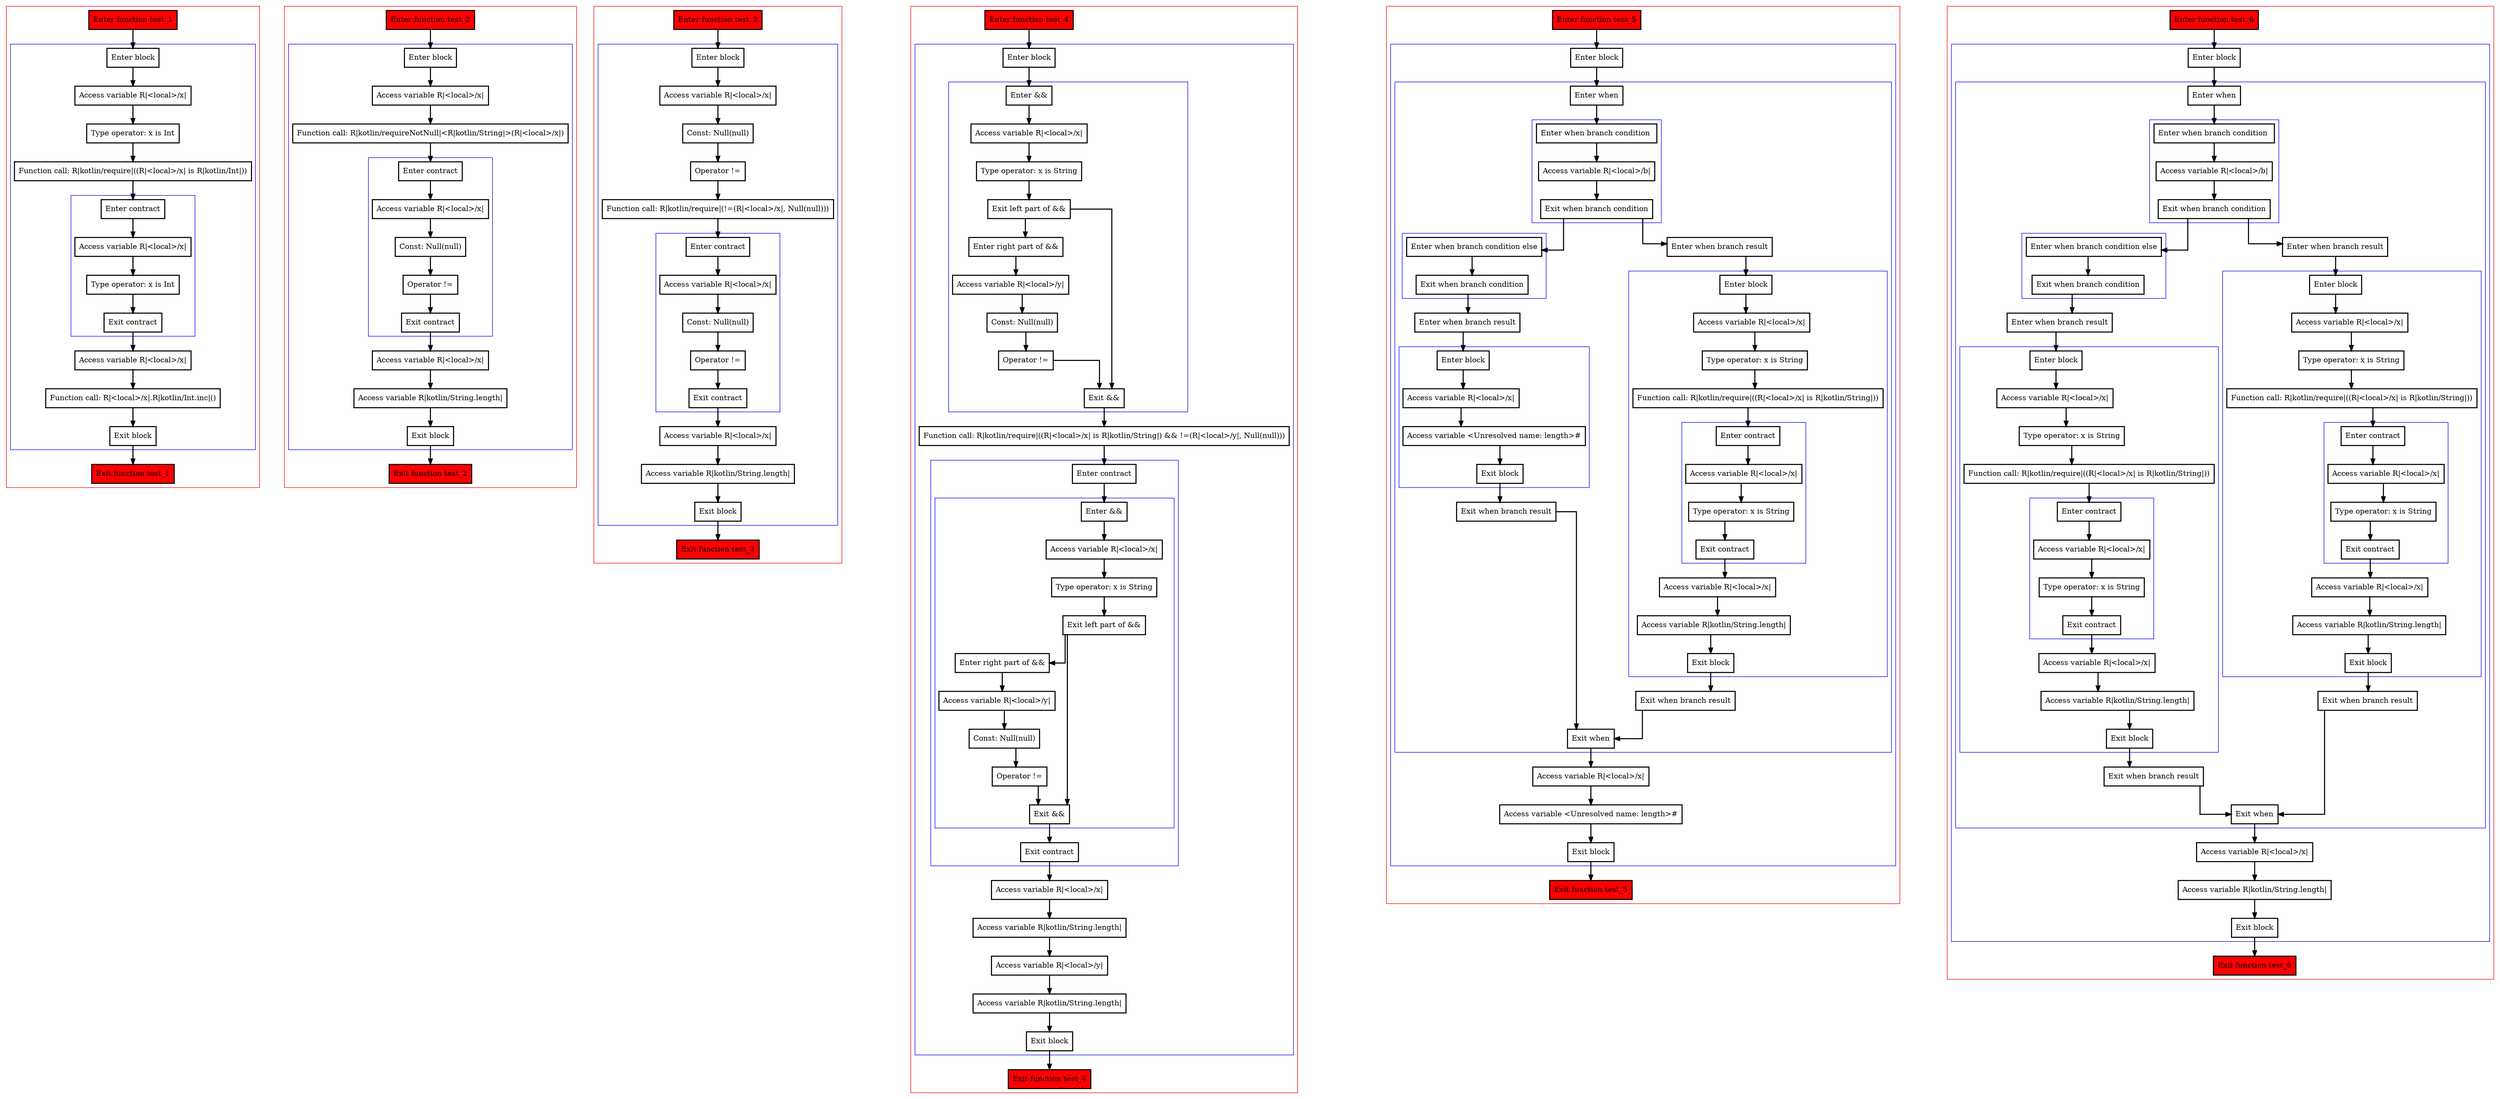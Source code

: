 digraph conditionalEffects_kt {
  graph [splines=ortho nodesep=3]
  node [shape=box penwidth=2]
  edge [penwidth=2]

  subgraph cluster_0 {
    color=red
    0 [label="Enter function test_1" style="filled" fillcolor=red];
    subgraph cluster_1 {
      color=blue
      1 [label="Enter block"];
      2 [label="Access variable R|<local>/x|"];
      3 [label="Type operator: x is Int"];
      4 [label="Function call: R|kotlin/require|((R|<local>/x| is R|kotlin/Int|))"];
      subgraph cluster_2 {
        color=blue
        5 [label="Enter contract"];
        6 [label="Access variable R|<local>/x|"];
        7 [label="Type operator: x is Int"];
        8 [label="Exit contract"];
      }
      9 [label="Access variable R|<local>/x|"];
      10 [label="Function call: R|<local>/x|.R|kotlin/Int.inc|()"];
      11 [label="Exit block"];
    }
    12 [label="Exit function test_1" style="filled" fillcolor=red];
  }

  0 -> {1};
  1 -> {2};
  2 -> {3};
  3 -> {4};
  4 -> {5};
  5 -> {6};
  6 -> {7};
  7 -> {8};
  8 -> {9};
  9 -> {10};
  10 -> {11};
  11 -> {12};

  subgraph cluster_3 {
    color=red
    13 [label="Enter function test_2" style="filled" fillcolor=red];
    subgraph cluster_4 {
      color=blue
      14 [label="Enter block"];
      15 [label="Access variable R|<local>/x|"];
      16 [label="Function call: R|kotlin/requireNotNull|<R|kotlin/String|>(R|<local>/x|)"];
      subgraph cluster_5 {
        color=blue
        17 [label="Enter contract"];
        18 [label="Access variable R|<local>/x|"];
        19 [label="Const: Null(null)"];
        20 [label="Operator !="];
        21 [label="Exit contract"];
      }
      22 [label="Access variable R|<local>/x|"];
      23 [label="Access variable R|kotlin/String.length|"];
      24 [label="Exit block"];
    }
    25 [label="Exit function test_2" style="filled" fillcolor=red];
  }

  13 -> {14};
  14 -> {15};
  15 -> {16};
  16 -> {17};
  17 -> {18};
  18 -> {19};
  19 -> {20};
  20 -> {21};
  21 -> {22};
  22 -> {23};
  23 -> {24};
  24 -> {25};

  subgraph cluster_6 {
    color=red
    26 [label="Enter function test_3" style="filled" fillcolor=red];
    subgraph cluster_7 {
      color=blue
      27 [label="Enter block"];
      28 [label="Access variable R|<local>/x|"];
      29 [label="Const: Null(null)"];
      30 [label="Operator !="];
      31 [label="Function call: R|kotlin/require|(!=(R|<local>/x|, Null(null)))"];
      subgraph cluster_8 {
        color=blue
        32 [label="Enter contract"];
        33 [label="Access variable R|<local>/x|"];
        34 [label="Const: Null(null)"];
        35 [label="Operator !="];
        36 [label="Exit contract"];
      }
      37 [label="Access variable R|<local>/x|"];
      38 [label="Access variable R|kotlin/String.length|"];
      39 [label="Exit block"];
    }
    40 [label="Exit function test_3" style="filled" fillcolor=red];
  }

  26 -> {27};
  27 -> {28};
  28 -> {29};
  29 -> {30};
  30 -> {31};
  31 -> {32};
  32 -> {33};
  33 -> {34};
  34 -> {35};
  35 -> {36};
  36 -> {37};
  37 -> {38};
  38 -> {39};
  39 -> {40};

  subgraph cluster_9 {
    color=red
    41 [label="Enter function test_4" style="filled" fillcolor=red];
    subgraph cluster_10 {
      color=blue
      42 [label="Enter block"];
      subgraph cluster_11 {
        color=blue
        43 [label="Enter &&"];
        44 [label="Access variable R|<local>/x|"];
        45 [label="Type operator: x is String"];
        46 [label="Exit left part of &&"];
        47 [label="Enter right part of &&"];
        48 [label="Access variable R|<local>/y|"];
        49 [label="Const: Null(null)"];
        50 [label="Operator !="];
        51 [label="Exit &&"];
      }
      52 [label="Function call: R|kotlin/require|((R|<local>/x| is R|kotlin/String|) && !=(R|<local>/y|, Null(null)))"];
      subgraph cluster_12 {
        color=blue
        53 [label="Enter contract"];
        subgraph cluster_13 {
          color=blue
          54 [label="Enter &&"];
          55 [label="Access variable R|<local>/x|"];
          56 [label="Type operator: x is String"];
          57 [label="Exit left part of &&"];
          58 [label="Enter right part of &&"];
          59 [label="Access variable R|<local>/y|"];
          60 [label="Const: Null(null)"];
          61 [label="Operator !="];
          62 [label="Exit &&"];
        }
        63 [label="Exit contract"];
      }
      64 [label="Access variable R|<local>/x|"];
      65 [label="Access variable R|kotlin/String.length|"];
      66 [label="Access variable R|<local>/y|"];
      67 [label="Access variable R|kotlin/String.length|"];
      68 [label="Exit block"];
    }
    69 [label="Exit function test_4" style="filled" fillcolor=red];
  }

  41 -> {42};
  42 -> {43};
  43 -> {44};
  44 -> {45};
  45 -> {46};
  46 -> {51 47};
  47 -> {48};
  48 -> {49};
  49 -> {50};
  50 -> {51};
  51 -> {52};
  52 -> {53};
  53 -> {54};
  54 -> {55};
  55 -> {56};
  56 -> {57};
  57 -> {62 58};
  58 -> {59};
  59 -> {60};
  60 -> {61};
  61 -> {62};
  62 -> {63};
  63 -> {64};
  64 -> {65};
  65 -> {66};
  66 -> {67};
  67 -> {68};
  68 -> {69};

  subgraph cluster_14 {
    color=red
    70 [label="Enter function test_5" style="filled" fillcolor=red];
    subgraph cluster_15 {
      color=blue
      71 [label="Enter block"];
      subgraph cluster_16 {
        color=blue
        72 [label="Enter when"];
        subgraph cluster_17 {
          color=blue
          73 [label="Enter when branch condition "];
          74 [label="Access variable R|<local>/b|"];
          75 [label="Exit when branch condition"];
        }
        subgraph cluster_18 {
          color=blue
          76 [label="Enter when branch condition else"];
          77 [label="Exit when branch condition"];
        }
        78 [label="Enter when branch result"];
        subgraph cluster_19 {
          color=blue
          79 [label="Enter block"];
          80 [label="Access variable R|<local>/x|"];
          81 [label="Access variable <Unresolved name: length>#"];
          82 [label="Exit block"];
        }
        83 [label="Exit when branch result"];
        84 [label="Enter when branch result"];
        subgraph cluster_20 {
          color=blue
          85 [label="Enter block"];
          86 [label="Access variable R|<local>/x|"];
          87 [label="Type operator: x is String"];
          88 [label="Function call: R|kotlin/require|((R|<local>/x| is R|kotlin/String|))"];
          subgraph cluster_21 {
            color=blue
            89 [label="Enter contract"];
            90 [label="Access variable R|<local>/x|"];
            91 [label="Type operator: x is String"];
            92 [label="Exit contract"];
          }
          93 [label="Access variable R|<local>/x|"];
          94 [label="Access variable R|kotlin/String.length|"];
          95 [label="Exit block"];
        }
        96 [label="Exit when branch result"];
        97 [label="Exit when"];
      }
      98 [label="Access variable R|<local>/x|"];
      99 [label="Access variable <Unresolved name: length>#"];
      100 [label="Exit block"];
    }
    101 [label="Exit function test_5" style="filled" fillcolor=red];
  }

  70 -> {71};
  71 -> {72};
  72 -> {73};
  73 -> {74};
  74 -> {75};
  75 -> {84 76};
  76 -> {77};
  77 -> {78};
  78 -> {79};
  79 -> {80};
  80 -> {81};
  81 -> {82};
  82 -> {83};
  83 -> {97};
  84 -> {85};
  85 -> {86};
  86 -> {87};
  87 -> {88};
  88 -> {89};
  89 -> {90};
  90 -> {91};
  91 -> {92};
  92 -> {93};
  93 -> {94};
  94 -> {95};
  95 -> {96};
  96 -> {97};
  97 -> {98};
  98 -> {99};
  99 -> {100};
  100 -> {101};

  subgraph cluster_22 {
    color=red
    102 [label="Enter function test_6" style="filled" fillcolor=red];
    subgraph cluster_23 {
      color=blue
      103 [label="Enter block"];
      subgraph cluster_24 {
        color=blue
        104 [label="Enter when"];
        subgraph cluster_25 {
          color=blue
          105 [label="Enter when branch condition "];
          106 [label="Access variable R|<local>/b|"];
          107 [label="Exit when branch condition"];
        }
        subgraph cluster_26 {
          color=blue
          108 [label="Enter when branch condition else"];
          109 [label="Exit when branch condition"];
        }
        110 [label="Enter when branch result"];
        subgraph cluster_27 {
          color=blue
          111 [label="Enter block"];
          112 [label="Access variable R|<local>/x|"];
          113 [label="Type operator: x is String"];
          114 [label="Function call: R|kotlin/require|((R|<local>/x| is R|kotlin/String|))"];
          subgraph cluster_28 {
            color=blue
            115 [label="Enter contract"];
            116 [label="Access variable R|<local>/x|"];
            117 [label="Type operator: x is String"];
            118 [label="Exit contract"];
          }
          119 [label="Access variable R|<local>/x|"];
          120 [label="Access variable R|kotlin/String.length|"];
          121 [label="Exit block"];
        }
        122 [label="Exit when branch result"];
        123 [label="Enter when branch result"];
        subgraph cluster_29 {
          color=blue
          124 [label="Enter block"];
          125 [label="Access variable R|<local>/x|"];
          126 [label="Type operator: x is String"];
          127 [label="Function call: R|kotlin/require|((R|<local>/x| is R|kotlin/String|))"];
          subgraph cluster_30 {
            color=blue
            128 [label="Enter contract"];
            129 [label="Access variable R|<local>/x|"];
            130 [label="Type operator: x is String"];
            131 [label="Exit contract"];
          }
          132 [label="Access variable R|<local>/x|"];
          133 [label="Access variable R|kotlin/String.length|"];
          134 [label="Exit block"];
        }
        135 [label="Exit when branch result"];
        136 [label="Exit when"];
      }
      137 [label="Access variable R|<local>/x|"];
      138 [label="Access variable R|kotlin/String.length|"];
      139 [label="Exit block"];
    }
    140 [label="Exit function test_6" style="filled" fillcolor=red];
  }

  102 -> {103};
  103 -> {104};
  104 -> {105};
  105 -> {106};
  106 -> {107};
  107 -> {123 108};
  108 -> {109};
  109 -> {110};
  110 -> {111};
  111 -> {112};
  112 -> {113};
  113 -> {114};
  114 -> {115};
  115 -> {116};
  116 -> {117};
  117 -> {118};
  118 -> {119};
  119 -> {120};
  120 -> {121};
  121 -> {122};
  122 -> {136};
  123 -> {124};
  124 -> {125};
  125 -> {126};
  126 -> {127};
  127 -> {128};
  128 -> {129};
  129 -> {130};
  130 -> {131};
  131 -> {132};
  132 -> {133};
  133 -> {134};
  134 -> {135};
  135 -> {136};
  136 -> {137};
  137 -> {138};
  138 -> {139};
  139 -> {140};

}

